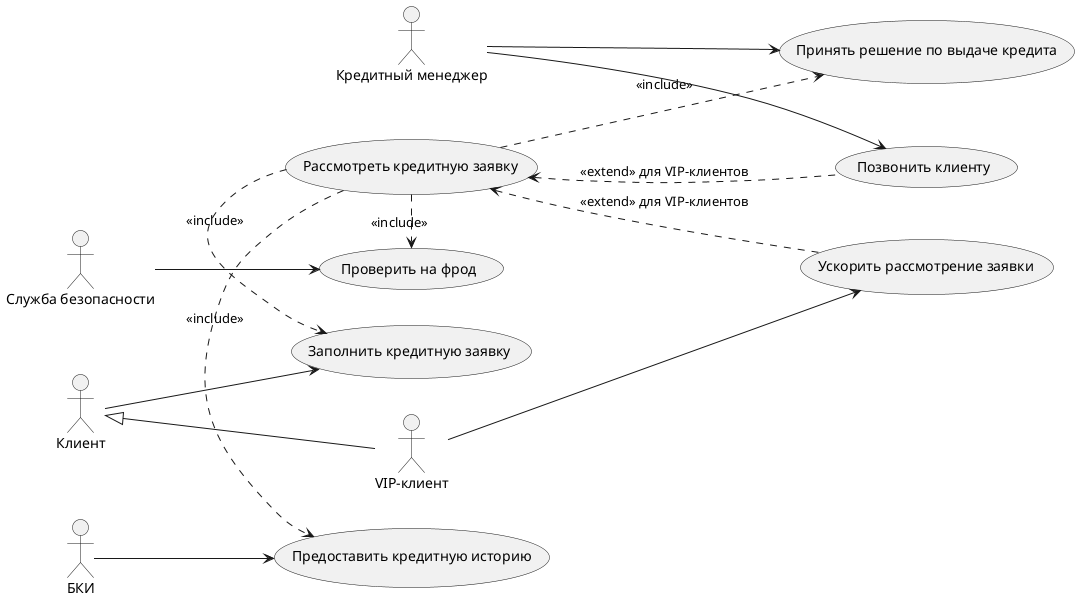 @startuml
left to right direction
actor "Клиент" as Client
actor "VIP-клиент" as VipClient
'Обобщение (наследование)
Client <|-- VipClient

actor "Кредитный менеджер" as Manager
actor "Служба безопасности" as Security
actor "БКИ" as BKI

(Заполнить кредитную заявку) as fillRequest
(Рассмотреть кредитную заявку) as processRequest
(Проверить на фрод) as checkFraud
(Предоставить кредитную историю) as loadCreditHistory
(Позвонить клиенту) as callClient
(Принять решение по выдаче кредита) as makeDecision
(Ускорить рассмотрение заявки) as fastProcess

Client --> fillRequest
VipClient --> fastProcess
processRequest <.. fastProcess : <<extend>> для VIP-клиентов
processRequest .> fillRequest : <<include>>
processRequest <.. callClient: <<extend>> для VIP-клиентов
processRequest .> checkFraud : <<include>>
processRequest .> loadCreditHistory : <<include>>
processRequest .> makeDecision : <<include>>

Manager --> callClient
Manager --> makeDecision
BKI --> loadCreditHistory
Security --> checkFraud
@enduml